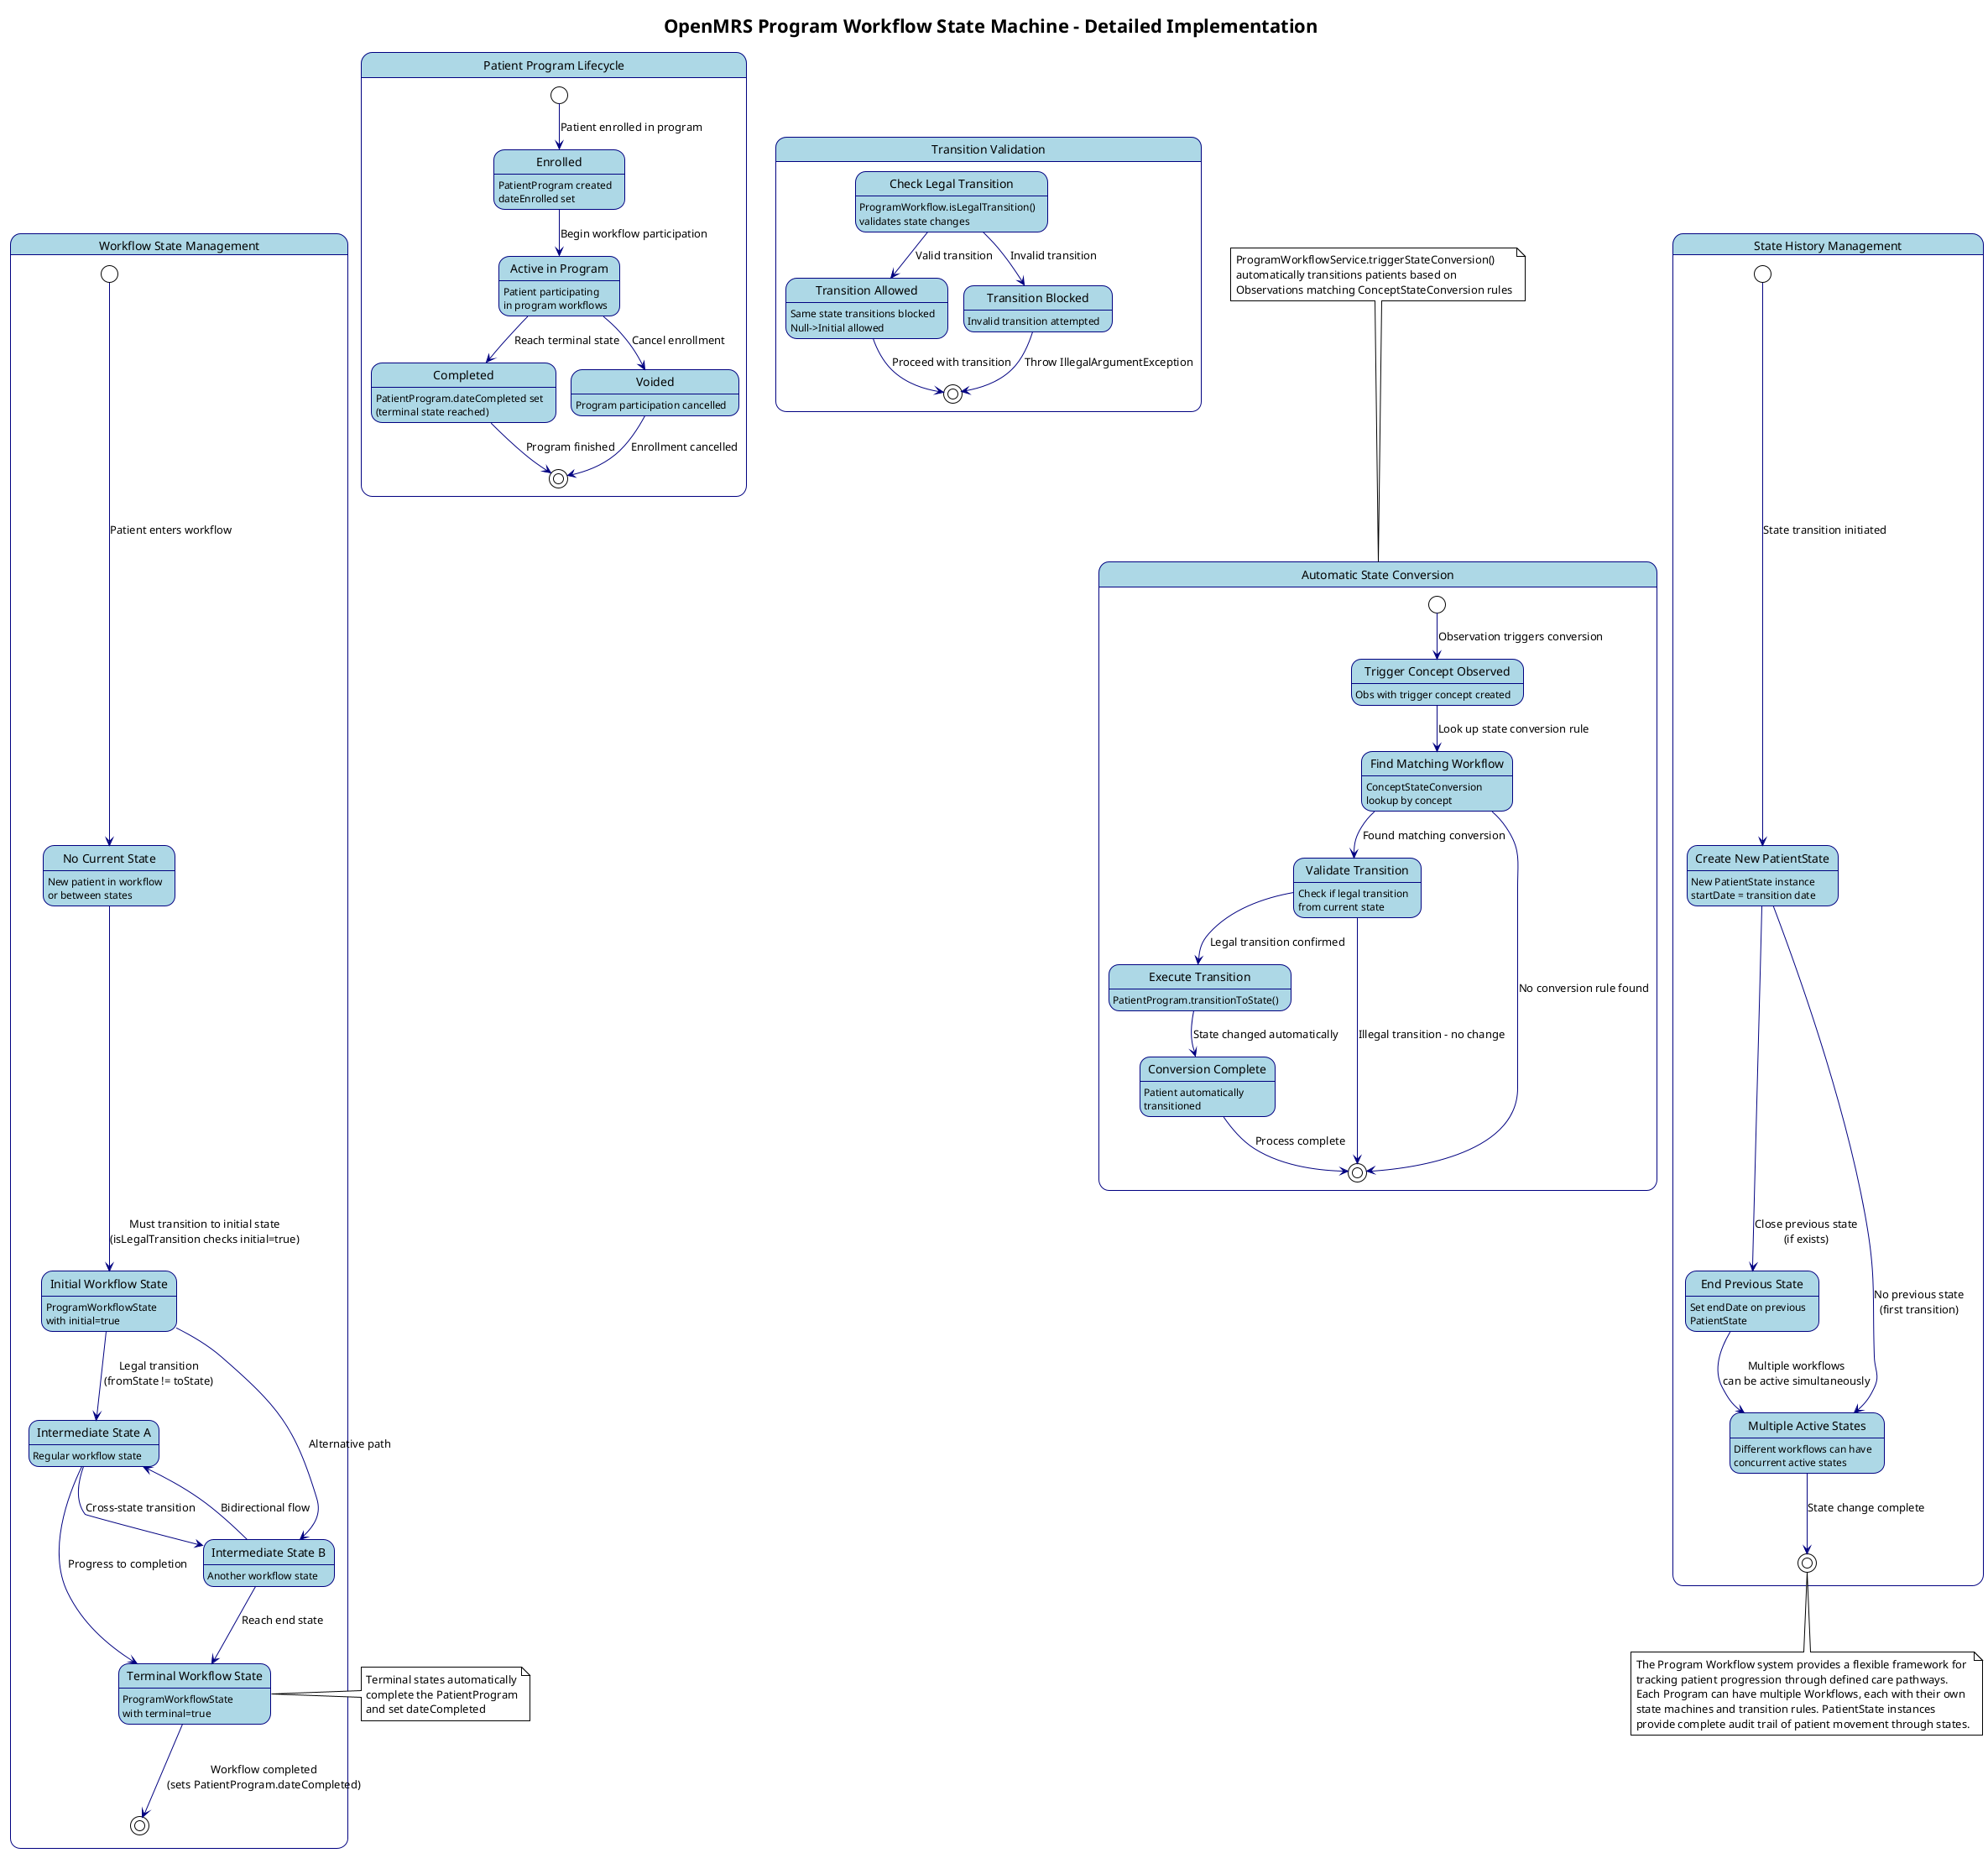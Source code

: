 @startuml OpenMRS Program Workflow State Machine - Detailed
!theme plain
skinparam backgroundColor white
skinparam state {
  BackgroundColor lightblue
  BorderColor navy
  ArrowColor navy
}

title OpenMRS Program Workflow State Machine - Detailed Implementation

' Patient Program Lifecycle
state "Patient Program Lifecycle" as PPL {
  state "Enrolled" as Enrolled : PatientProgram created\ndateEnrolled set
  state "Active in Program" as ActiveProgram : Patient participating\nin program workflows
  state "Completed" as Completed : PatientProgram.dateCompleted set\n(terminal state reached)
  state "Voided" as Voided : Program participation cancelled
  
  [*] --> Enrolled : Patient enrolled in program
  Enrolled --> ActiveProgram : Begin workflow participation
  ActiveProgram --> Completed : Reach terminal state
  ActiveProgram --> Voided : Cancel enrollment
  Completed --> [*] : Program finished
  Voided --> [*] : Enrollment cancelled
}
  
' Individual Workflow State Management
state "Workflow State Management" as WSM {
  state "No Current State" as NoState : New patient in workflow\nor between states
  state "Initial Workflow State" as InitialState : ProgramWorkflowState\nwith initial=true
  state "Intermediate State A" as IntermediateA : Regular workflow state
  state "Intermediate State B" as IntermediateB : Another workflow state
  state "Terminal Workflow State" as TerminalState : ProgramWorkflowState\nwith terminal=true
  
  [*] --> NoState : Patient enters workflow
  NoState --> InitialState : Must transition to initial state\n(isLegalTransition checks initial=true)
  InitialState --> IntermediateA : Legal transition\n(fromState != toState)
  InitialState --> IntermediateB : Alternative path
  IntermediateA --> IntermediateB : Cross-state transition
  IntermediateB --> IntermediateA : Bidirectional flow
  IntermediateA --> TerminalState : Progress to completion
  IntermediateB --> TerminalState : Reach end state
  TerminalState --> [*] : Workflow completed\n(sets PatientProgram.dateCompleted)
}

note right of TerminalState : Terminal states automatically\ncomplete the PatientProgram\nand set dateCompleted
  
' State Transition Logic
state "Transition Validation" as TV {
  state "Check Legal Transition" as CheckLegal : ProgramWorkflow.isLegalTransition()\nvalidates state changes
  state "Transition Allowed" as Allowed : Same state transitions blocked\nNull->Initial allowed
  state "Transition Blocked" as Blocked : Invalid transition attempted
  
  CheckLegal --> Allowed : Valid transition
  CheckLegal --> Blocked : Invalid transition
  Allowed --> [*] : Proceed with transition
  Blocked --> [*] : Throw IllegalArgumentException
}

' ConceptStateConversion Integration
state "Automatic State Conversion" as ASC {
  state "Trigger Concept Observed" as TriggerObserved : Obs with trigger concept created
  state "Find Matching Workflow" as FindWorkflow : ConceptStateConversion\nlookup by concept
  state "Validate Transition" as ValidateTransition : Check if legal transition\nfrom current state
  state "Execute Transition" as ExecuteTransition : PatientProgram.transitionToState()
  state "Conversion Complete" as ConversionComplete : Patient automatically\ntransitioned
  
  [*] --> TriggerObserved : Observation triggers conversion
  TriggerObserved --> FindWorkflow : Look up state conversion rule
  FindWorkflow --> ValidateTransition : Found matching conversion
  ValidateTransition --> ExecuteTransition : Legal transition confirmed
  ValidateTransition --> [*] : Illegal transition - no change
  ExecuteTransition --> ConversionComplete : State changed automatically
  ConversionComplete --> [*] : Process complete
  FindWorkflow --> [*] : No conversion rule found
}

note top of ASC : ProgramWorkflowService.triggerStateConversion()\nautomatically transitions patients based on\nObservations matching ConceptStateConversion rules

' Patient State History Tracking
state "State History Management" as SHM {
  state "Create New PatientState" as CreatePS : New PatientState instance\nstartDate = transition date
  state "End Previous State" as EndPS : Set endDate on previous\nPatientState
  state "Multiple Active States" as MultiActive : Different workflows can have\nconcurrent active states
  
  [*] --> CreatePS : State transition initiated
  CreatePS --> EndPS : Close previous state\n(if exists)
  EndPS --> MultiActive : Multiple workflows\ncan be active simultaneously
  MultiActive --> [*] : State change complete
  CreatePS --> MultiActive : No previous state\n(first transition)
}

note bottom : The Program Workflow system provides a flexible framework for\ntracking patient progression through defined care pathways.\nEach Program can have multiple Workflows, each with their own\nstate machines and transition rules. PatientState instances\nprovide complete audit trail of patient movement through states.

@enduml
